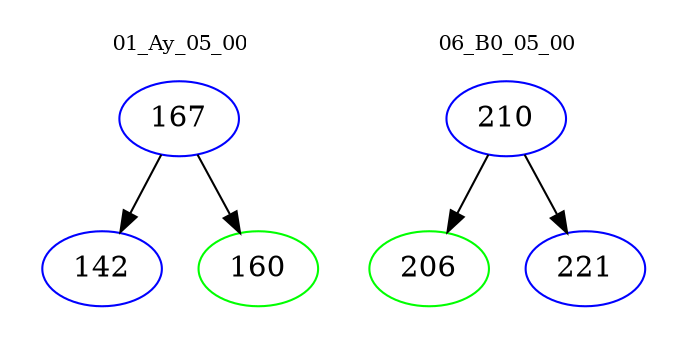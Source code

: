 digraph{
subgraph cluster_0 {
color = white
label = "01_Ay_05_00";
fontsize=10;
T0_167 [label="167", color="blue"]
T0_167 -> T0_142 [color="black"]
T0_142 [label="142", color="blue"]
T0_167 -> T0_160 [color="black"]
T0_160 [label="160", color="green"]
}
subgraph cluster_1 {
color = white
label = "06_B0_05_00";
fontsize=10;
T1_210 [label="210", color="blue"]
T1_210 -> T1_206 [color="black"]
T1_206 [label="206", color="green"]
T1_210 -> T1_221 [color="black"]
T1_221 [label="221", color="blue"]
}
}
